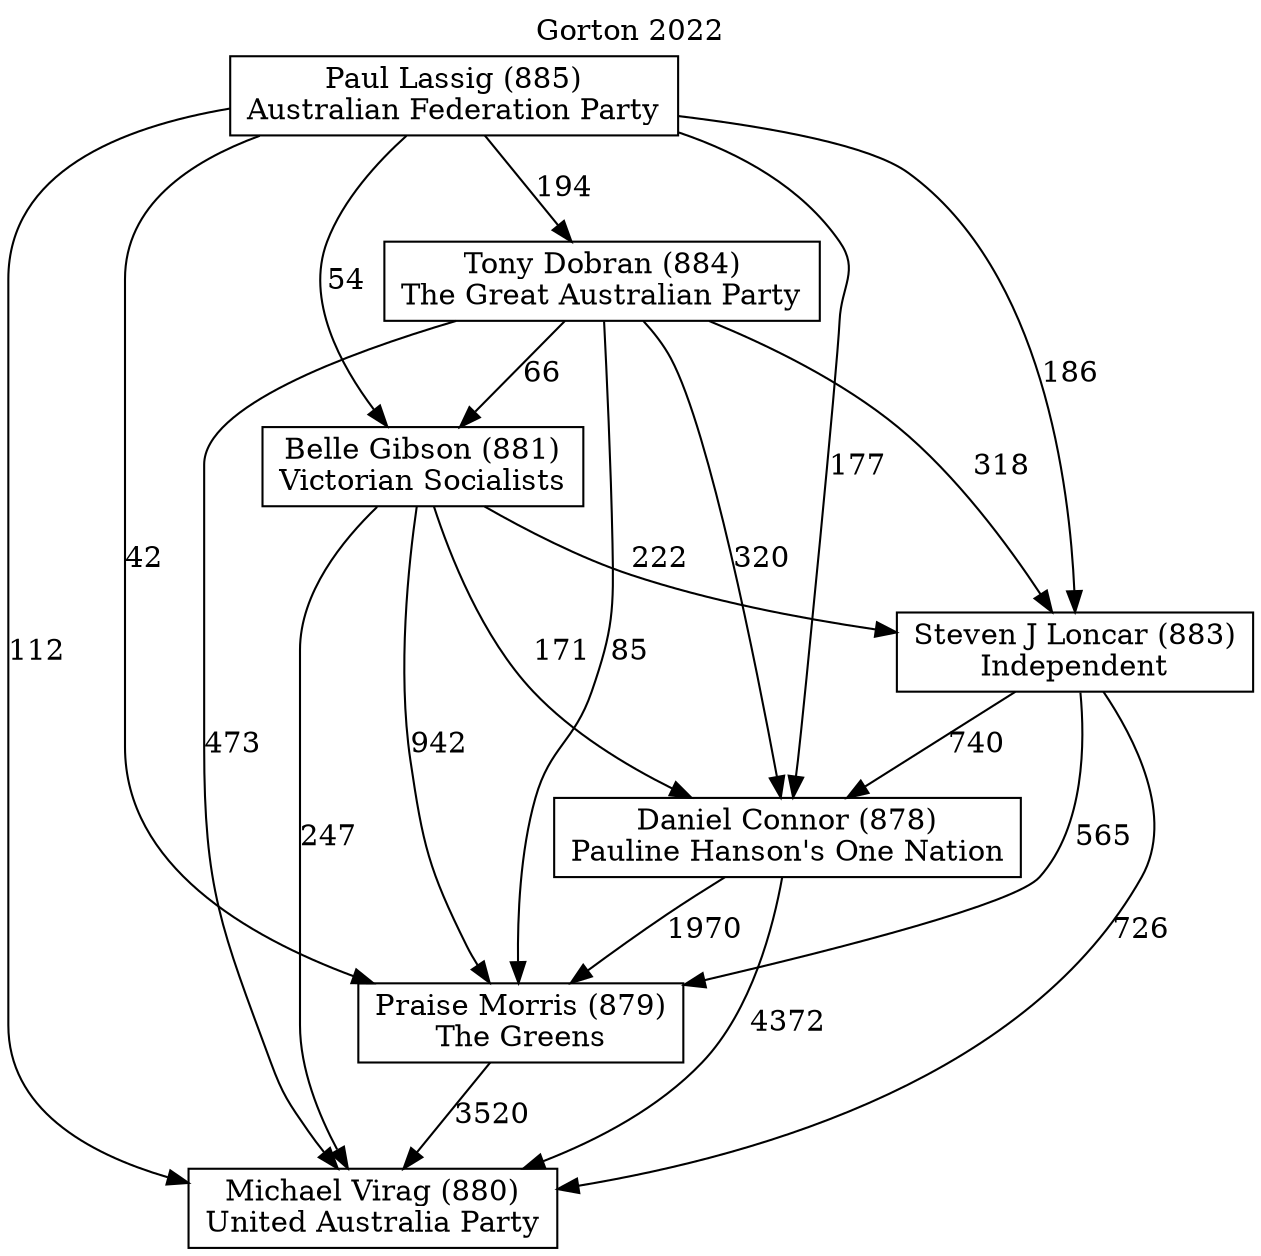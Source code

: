 // House preference flow
digraph "Michael Virag (880)_Gorton_2022" {
	graph [label="Gorton 2022" labelloc=t mclimit=10]
	node [shape=box]
	"Steven J Loncar (883)" [label="Steven J Loncar (883)
Independent"]
	"Michael Virag (880)" [label="Michael Virag (880)
United Australia Party"]
	"Paul Lassig (885)" [label="Paul Lassig (885)
Australian Federation Party"]
	"Daniel Connor (878)" [label="Daniel Connor (878)
Pauline Hanson's One Nation"]
	"Belle Gibson (881)" [label="Belle Gibson (881)
Victorian Socialists"]
	"Tony Dobran (884)" [label="Tony Dobran (884)
The Great Australian Party"]
	"Praise Morris (879)" [label="Praise Morris (879)
The Greens"]
	"Tony Dobran (884)" -> "Belle Gibson (881)" [label=66]
	"Steven J Loncar (883)" -> "Praise Morris (879)" [label=565]
	"Tony Dobran (884)" -> "Steven J Loncar (883)" [label=318]
	"Paul Lassig (885)" -> "Tony Dobran (884)" [label=194]
	"Steven J Loncar (883)" -> "Michael Virag (880)" [label=726]
	"Belle Gibson (881)" -> "Michael Virag (880)" [label=247]
	"Tony Dobran (884)" -> "Daniel Connor (878)" [label=320]
	"Steven J Loncar (883)" -> "Daniel Connor (878)" [label=740]
	"Paul Lassig (885)" -> "Praise Morris (879)" [label=42]
	"Praise Morris (879)" -> "Michael Virag (880)" [label=3520]
	"Daniel Connor (878)" -> "Praise Morris (879)" [label=1970]
	"Paul Lassig (885)" -> "Michael Virag (880)" [label=112]
	"Belle Gibson (881)" -> "Steven J Loncar (883)" [label=222]
	"Belle Gibson (881)" -> "Daniel Connor (878)" [label=171]
	"Paul Lassig (885)" -> "Belle Gibson (881)" [label=54]
	"Belle Gibson (881)" -> "Praise Morris (879)" [label=942]
	"Tony Dobran (884)" -> "Praise Morris (879)" [label=85]
	"Paul Lassig (885)" -> "Steven J Loncar (883)" [label=186]
	"Tony Dobran (884)" -> "Michael Virag (880)" [label=473]
	"Paul Lassig (885)" -> "Daniel Connor (878)" [label=177]
	"Daniel Connor (878)" -> "Michael Virag (880)" [label=4372]
}
